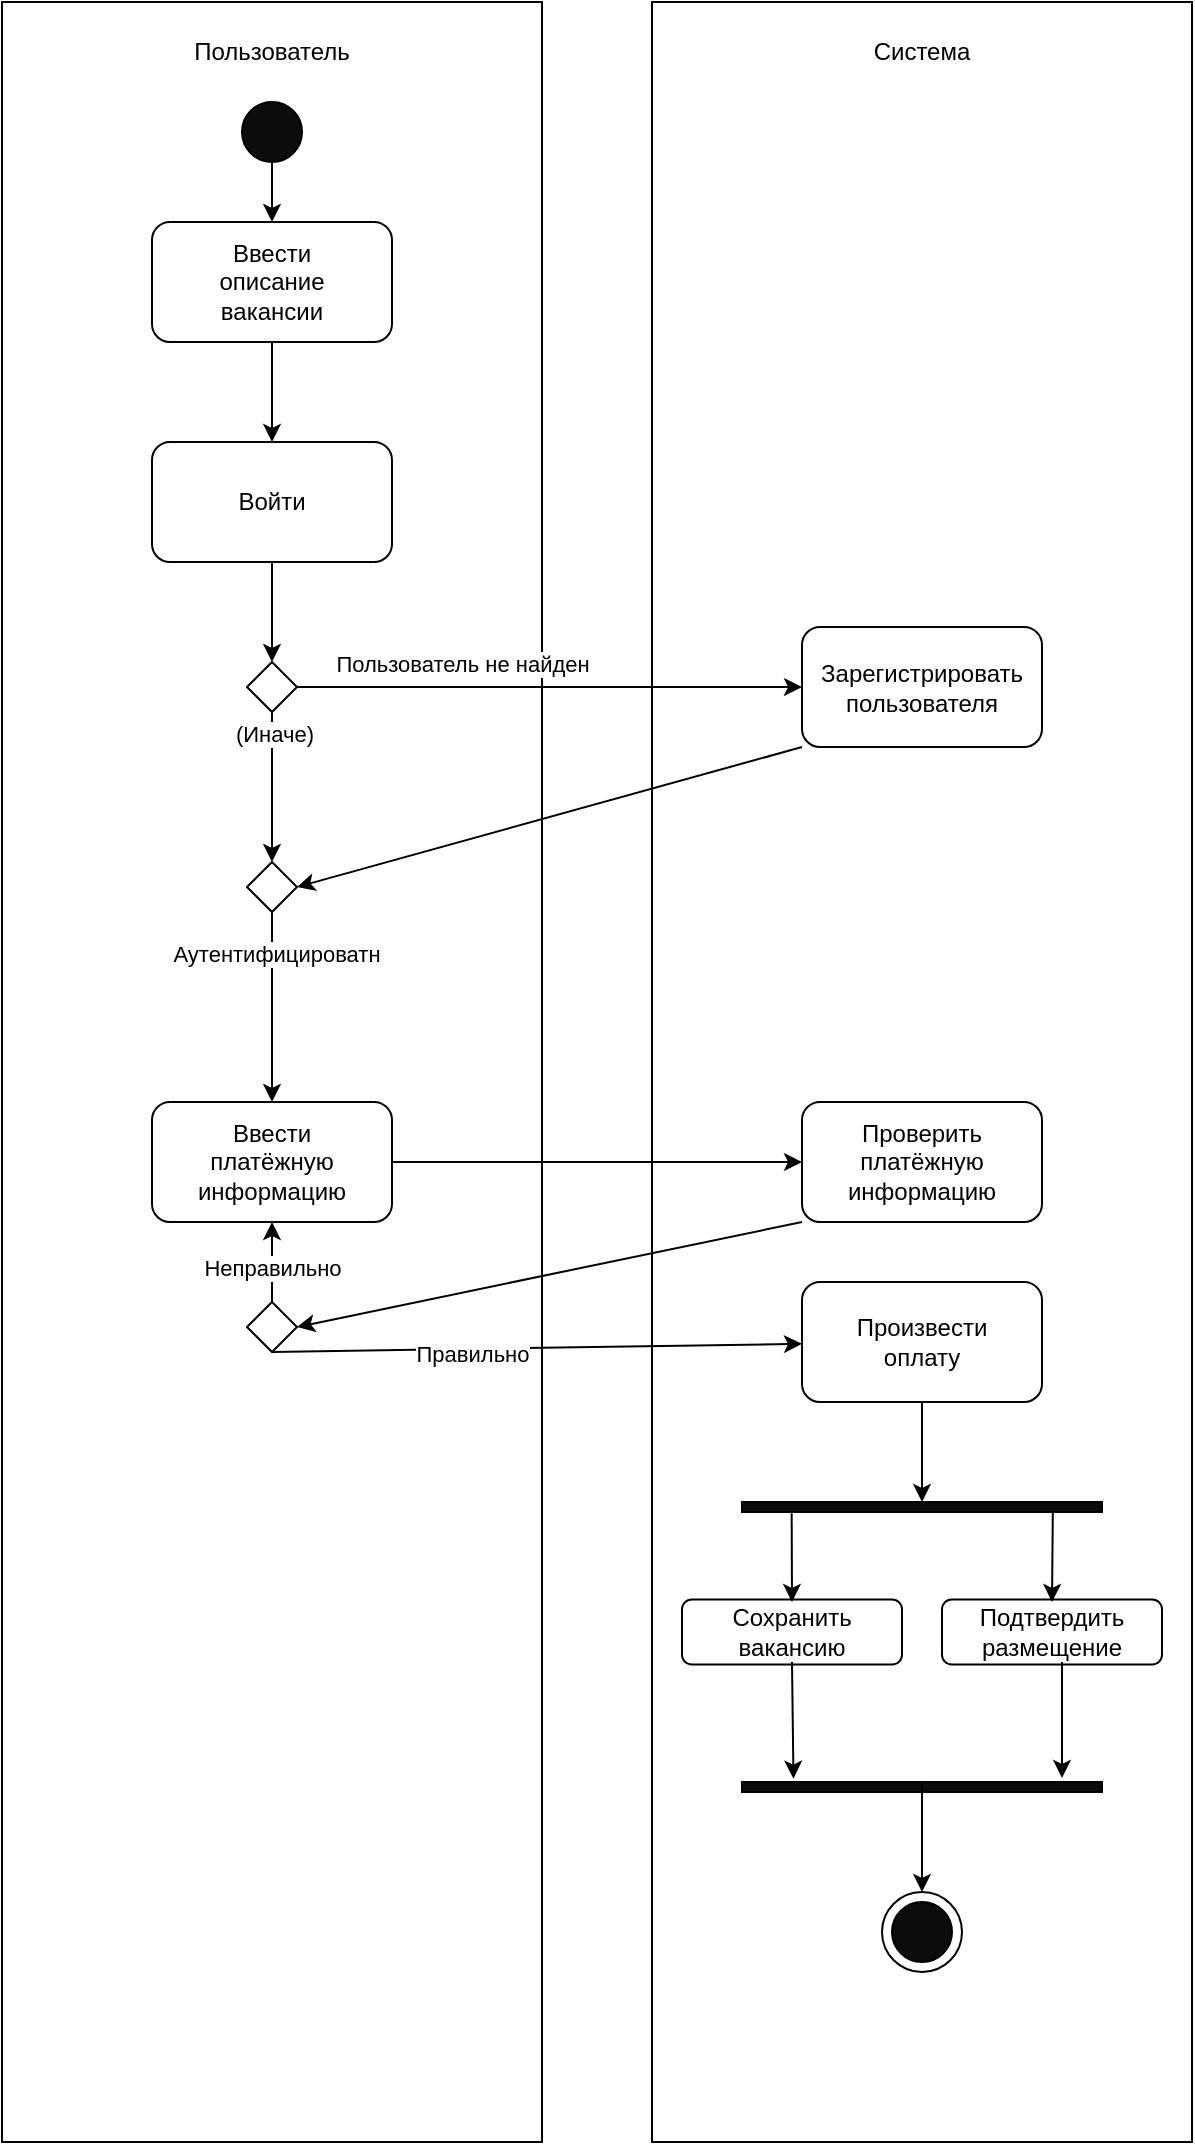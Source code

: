 <mxfile version="26.0.12">
  <diagram name="Страница — 1" id="uRjVJ8_HtTqweBU0vjMD">
    <mxGraphModel dx="864" dy="724" grid="1" gridSize="10" guides="1" tooltips="1" connect="1" arrows="1" fold="1" page="1" pageScale="1" pageWidth="827" pageHeight="1169" math="0" shadow="0">
      <root>
        <mxCell id="0" />
        <mxCell id="1" parent="0" />
        <mxCell id="Xy0VGoXK0ny5zmS5RHTQ-1" value="" style="rounded=0;whiteSpace=wrap;html=1;direction=south;" vertex="1" parent="1">
          <mxGeometry x="280" y="30" width="270" height="1070" as="geometry" />
        </mxCell>
        <mxCell id="Xy0VGoXK0ny5zmS5RHTQ-2" value="" style="rounded=0;whiteSpace=wrap;html=1;direction=south;" vertex="1" parent="1">
          <mxGeometry x="605" y="30" width="270" height="1070" as="geometry" />
        </mxCell>
        <mxCell id="Xy0VGoXK0ny5zmS5RHTQ-3" value="Пользователь" style="text;html=1;align=center;verticalAlign=middle;whiteSpace=wrap;rounded=0;" vertex="1" parent="1">
          <mxGeometry x="385" y="40" width="60" height="30" as="geometry" />
        </mxCell>
        <mxCell id="Xy0VGoXK0ny5zmS5RHTQ-4" value="Система" style="text;html=1;align=center;verticalAlign=middle;whiteSpace=wrap;rounded=0;" vertex="1" parent="1">
          <mxGeometry x="710" y="40" width="60" height="30" as="geometry" />
        </mxCell>
        <mxCell id="Xy0VGoXK0ny5zmS5RHTQ-40" style="edgeStyle=orthogonalEdgeStyle;rounded=0;orthogonalLoop=1;jettySize=auto;html=1;exitX=0.5;exitY=1;exitDx=0;exitDy=0;entryX=0.5;entryY=0;entryDx=0;entryDy=0;" edge="1" parent="1" source="Xy0VGoXK0ny5zmS5RHTQ-5" target="Xy0VGoXK0ny5zmS5RHTQ-7">
          <mxGeometry relative="1" as="geometry" />
        </mxCell>
        <mxCell id="Xy0VGoXK0ny5zmS5RHTQ-5" value="" style="rounded=1;whiteSpace=wrap;html=1;" vertex="1" parent="1">
          <mxGeometry x="355" y="140" width="120" height="60" as="geometry" />
        </mxCell>
        <mxCell id="Xy0VGoXK0ny5zmS5RHTQ-6" value="Ввести описание вакансии" style="text;html=1;align=center;verticalAlign=middle;whiteSpace=wrap;rounded=0;" vertex="1" parent="1">
          <mxGeometry x="385" y="155" width="60" height="30" as="geometry" />
        </mxCell>
        <mxCell id="Xy0VGoXK0ny5zmS5RHTQ-41" style="edgeStyle=orthogonalEdgeStyle;rounded=0;orthogonalLoop=1;jettySize=auto;html=1;exitX=0.5;exitY=1;exitDx=0;exitDy=0;entryX=0.5;entryY=0;entryDx=0;entryDy=0;" edge="1" parent="1" source="Xy0VGoXK0ny5zmS5RHTQ-7" target="Xy0VGoXK0ny5zmS5RHTQ-11">
          <mxGeometry relative="1" as="geometry" />
        </mxCell>
        <mxCell id="Xy0VGoXK0ny5zmS5RHTQ-7" value="" style="rounded=1;whiteSpace=wrap;html=1;" vertex="1" parent="1">
          <mxGeometry x="355" y="250" width="120" height="60" as="geometry" />
        </mxCell>
        <mxCell id="Xy0VGoXK0ny5zmS5RHTQ-8" value="Войти" style="text;html=1;align=center;verticalAlign=middle;whiteSpace=wrap;rounded=0;" vertex="1" parent="1">
          <mxGeometry x="385" y="265" width="60" height="30" as="geometry" />
        </mxCell>
        <mxCell id="Xy0VGoXK0ny5zmS5RHTQ-72" style="edgeStyle=orthogonalEdgeStyle;rounded=0;orthogonalLoop=1;jettySize=auto;html=1;exitX=1;exitY=0.5;exitDx=0;exitDy=0;entryX=0;entryY=0.5;entryDx=0;entryDy=0;" edge="1" parent="1" source="Xy0VGoXK0ny5zmS5RHTQ-9" target="Xy0VGoXK0ny5zmS5RHTQ-17">
          <mxGeometry relative="1" as="geometry" />
        </mxCell>
        <mxCell id="Xy0VGoXK0ny5zmS5RHTQ-9" value="" style="rounded=1;whiteSpace=wrap;html=1;" vertex="1" parent="1">
          <mxGeometry x="355" y="580" width="120" height="60" as="geometry" />
        </mxCell>
        <mxCell id="Xy0VGoXK0ny5zmS5RHTQ-10" value="Ввести платёжную информацию" style="text;html=1;align=center;verticalAlign=middle;whiteSpace=wrap;rounded=0;" vertex="1" parent="1">
          <mxGeometry x="385" y="595" width="60" height="30" as="geometry" />
        </mxCell>
        <mxCell id="Xy0VGoXK0ny5zmS5RHTQ-42" style="edgeStyle=orthogonalEdgeStyle;rounded=0;orthogonalLoop=1;jettySize=auto;html=1;exitX=0.5;exitY=1;exitDx=0;exitDy=0;entryX=0.5;entryY=0;entryDx=0;entryDy=0;" edge="1" parent="1" source="Xy0VGoXK0ny5zmS5RHTQ-11" target="Xy0VGoXK0ny5zmS5RHTQ-12">
          <mxGeometry relative="1" as="geometry" />
        </mxCell>
        <mxCell id="Xy0VGoXK0ny5zmS5RHTQ-49" value="(Иначе)" style="edgeLabel;html=1;align=center;verticalAlign=middle;resizable=0;points=[];" vertex="1" connectable="0" parent="Xy0VGoXK0ny5zmS5RHTQ-42">
          <mxGeometry x="-0.707" y="1" relative="1" as="geometry">
            <mxPoint as="offset" />
          </mxGeometry>
        </mxCell>
        <mxCell id="Xy0VGoXK0ny5zmS5RHTQ-50" style="edgeStyle=orthogonalEdgeStyle;rounded=0;orthogonalLoop=1;jettySize=auto;html=1;exitX=1;exitY=0.5;exitDx=0;exitDy=0;entryX=0;entryY=0.5;entryDx=0;entryDy=0;" edge="1" parent="1" source="Xy0VGoXK0ny5zmS5RHTQ-11" target="Xy0VGoXK0ny5zmS5RHTQ-15">
          <mxGeometry relative="1" as="geometry" />
        </mxCell>
        <mxCell id="Xy0VGoXK0ny5zmS5RHTQ-53" value="Пользователь не найден" style="edgeLabel;html=1;align=center;verticalAlign=middle;resizable=0;points=[];" vertex="1" connectable="0" parent="Xy0VGoXK0ny5zmS5RHTQ-50">
          <mxGeometry x="-0.562" y="1" relative="1" as="geometry">
            <mxPoint x="27" y="-11" as="offset" />
          </mxGeometry>
        </mxCell>
        <mxCell id="Xy0VGoXK0ny5zmS5RHTQ-11" value="" style="rhombus;whiteSpace=wrap;html=1;" vertex="1" parent="1">
          <mxGeometry x="402.5" y="360" width="25" height="25" as="geometry" />
        </mxCell>
        <mxCell id="Xy0VGoXK0ny5zmS5RHTQ-43" style="edgeStyle=orthogonalEdgeStyle;rounded=0;orthogonalLoop=1;jettySize=auto;html=1;exitX=0.5;exitY=1;exitDx=0;exitDy=0;entryX=0.5;entryY=0;entryDx=0;entryDy=0;" edge="1" parent="1" source="Xy0VGoXK0ny5zmS5RHTQ-12" target="Xy0VGoXK0ny5zmS5RHTQ-9">
          <mxGeometry relative="1" as="geometry" />
        </mxCell>
        <mxCell id="Xy0VGoXK0ny5zmS5RHTQ-47" value="Text" style="edgeLabel;html=1;align=center;verticalAlign=middle;resizable=0;points=[];" vertex="1" connectable="0" parent="Xy0VGoXK0ny5zmS5RHTQ-43">
          <mxGeometry x="-0.57" y="1" relative="1" as="geometry">
            <mxPoint x="-1" as="offset" />
          </mxGeometry>
        </mxCell>
        <mxCell id="Xy0VGoXK0ny5zmS5RHTQ-48" value="Аутентифицироватн" style="edgeLabel;html=1;align=center;verticalAlign=middle;resizable=0;points=[];" vertex="1" connectable="0" parent="Xy0VGoXK0ny5zmS5RHTQ-43">
          <mxGeometry x="-0.57" y="2" relative="1" as="geometry">
            <mxPoint as="offset" />
          </mxGeometry>
        </mxCell>
        <mxCell id="Xy0VGoXK0ny5zmS5RHTQ-12" value="" style="rhombus;whiteSpace=wrap;html=1;" vertex="1" parent="1">
          <mxGeometry x="402.5" y="460" width="25" height="25" as="geometry" />
        </mxCell>
        <mxCell id="Xy0VGoXK0ny5zmS5RHTQ-44" style="edgeStyle=orthogonalEdgeStyle;rounded=0;orthogonalLoop=1;jettySize=auto;html=1;exitX=0.5;exitY=0;exitDx=0;exitDy=0;entryX=0.5;entryY=1;entryDx=0;entryDy=0;" edge="1" parent="1" source="Xy0VGoXK0ny5zmS5RHTQ-13" target="Xy0VGoXK0ny5zmS5RHTQ-9">
          <mxGeometry relative="1" as="geometry" />
        </mxCell>
        <mxCell id="Xy0VGoXK0ny5zmS5RHTQ-55" value="Неправильно" style="edgeLabel;html=1;align=center;verticalAlign=middle;resizable=0;points=[];" vertex="1" connectable="0" parent="Xy0VGoXK0ny5zmS5RHTQ-44">
          <mxGeometry x="-0.153" y="3" relative="1" as="geometry">
            <mxPoint x="3" as="offset" />
          </mxGeometry>
        </mxCell>
        <mxCell id="Xy0VGoXK0ny5zmS5RHTQ-13" value="" style="rhombus;whiteSpace=wrap;html=1;" vertex="1" parent="1">
          <mxGeometry x="402.5" y="680" width="25" height="25" as="geometry" />
        </mxCell>
        <mxCell id="Xy0VGoXK0ny5zmS5RHTQ-15" value="" style="rounded=1;whiteSpace=wrap;html=1;" vertex="1" parent="1">
          <mxGeometry x="680" y="342.5" width="120" height="60" as="geometry" />
        </mxCell>
        <mxCell id="Xy0VGoXK0ny5zmS5RHTQ-16" value="Зарегистрировать пользователя" style="text;html=1;align=center;verticalAlign=middle;whiteSpace=wrap;rounded=0;" vertex="1" parent="1">
          <mxGeometry x="710" y="357.5" width="60" height="30" as="geometry" />
        </mxCell>
        <mxCell id="Xy0VGoXK0ny5zmS5RHTQ-17" value="" style="rounded=1;whiteSpace=wrap;html=1;" vertex="1" parent="1">
          <mxGeometry x="680" y="580" width="120" height="60" as="geometry" />
        </mxCell>
        <mxCell id="Xy0VGoXK0ny5zmS5RHTQ-18" value="Проверить платёжную информацию" style="text;html=1;align=center;verticalAlign=middle;whiteSpace=wrap;rounded=0;" vertex="1" parent="1">
          <mxGeometry x="710" y="595" width="60" height="30" as="geometry" />
        </mxCell>
        <mxCell id="Xy0VGoXK0ny5zmS5RHTQ-60" style="edgeStyle=orthogonalEdgeStyle;rounded=0;orthogonalLoop=1;jettySize=auto;html=1;exitX=0.5;exitY=1;exitDx=0;exitDy=0;entryX=0.5;entryY=0;entryDx=0;entryDy=0;" edge="1" parent="1" source="Xy0VGoXK0ny5zmS5RHTQ-19" target="Xy0VGoXK0ny5zmS5RHTQ-28">
          <mxGeometry relative="1" as="geometry" />
        </mxCell>
        <mxCell id="Xy0VGoXK0ny5zmS5RHTQ-19" value="" style="rounded=1;whiteSpace=wrap;html=1;" vertex="1" parent="1">
          <mxGeometry x="680" y="670" width="120" height="60" as="geometry" />
        </mxCell>
        <mxCell id="Xy0VGoXK0ny5zmS5RHTQ-20" value="Произвести оплату" style="text;html=1;align=center;verticalAlign=middle;whiteSpace=wrap;rounded=0;" vertex="1" parent="1">
          <mxGeometry x="710" y="685" width="60" height="30" as="geometry" />
        </mxCell>
        <mxCell id="Xy0VGoXK0ny5zmS5RHTQ-28" value="" style="rounded=0;whiteSpace=wrap;html=1;gradientColor=none;fillColor=#0C0C0C;fillStyle=auto;" vertex="1" parent="1">
          <mxGeometry x="650" y="780" width="180" height="5" as="geometry" />
        </mxCell>
        <mxCell id="Xy0VGoXK0ny5zmS5RHTQ-29" value="" style="rounded=1;whiteSpace=wrap;html=1;" vertex="1" parent="1">
          <mxGeometry x="620" y="828.75" width="110" height="32.5" as="geometry" />
        </mxCell>
        <mxCell id="Xy0VGoXK0ny5zmS5RHTQ-30" value="Сохранить вакансию" style="text;html=1;align=center;verticalAlign=middle;whiteSpace=wrap;rounded=0;" vertex="1" parent="1">
          <mxGeometry x="645" y="830" width="60" height="30" as="geometry" />
        </mxCell>
        <mxCell id="Xy0VGoXK0ny5zmS5RHTQ-34" value="" style="rounded=1;whiteSpace=wrap;html=1;" vertex="1" parent="1">
          <mxGeometry x="750" y="828.75" width="110" height="32.5" as="geometry" />
        </mxCell>
        <mxCell id="Xy0VGoXK0ny5zmS5RHTQ-66" style="edgeStyle=orthogonalEdgeStyle;rounded=0;orthogonalLoop=1;jettySize=auto;html=1;exitX=0.5;exitY=0;exitDx=0;exitDy=0;" edge="1" parent="1" source="Xy0VGoXK0ny5zmS5RHTQ-33">
          <mxGeometry relative="1" as="geometry">
            <mxPoint x="805.412" y="830.118" as="targetPoint" />
          </mxGeometry>
        </mxCell>
        <mxCell id="Xy0VGoXK0ny5zmS5RHTQ-33" value="Подтвердить размещение" style="text;html=1;align=center;verticalAlign=middle;whiteSpace=wrap;rounded=0;" vertex="1" parent="1">
          <mxGeometry x="775" y="830" width="60" height="30" as="geometry" />
        </mxCell>
        <mxCell id="Xy0VGoXK0ny5zmS5RHTQ-35" value="" style="rounded=0;whiteSpace=wrap;html=1;gradientColor=none;fillColor=#0C0C0C;fillStyle=auto;" vertex="1" parent="1">
          <mxGeometry x="650" y="920" width="180" height="5" as="geometry" />
        </mxCell>
        <mxCell id="Xy0VGoXK0ny5zmS5RHTQ-39" style="edgeStyle=orthogonalEdgeStyle;rounded=0;orthogonalLoop=1;jettySize=auto;html=1;exitX=0.5;exitY=1;exitDx=0;exitDy=0;entryX=0.5;entryY=0;entryDx=0;entryDy=0;" edge="1" parent="1" source="Xy0VGoXK0ny5zmS5RHTQ-36" target="Xy0VGoXK0ny5zmS5RHTQ-5">
          <mxGeometry relative="1" as="geometry" />
        </mxCell>
        <mxCell id="Xy0VGoXK0ny5zmS5RHTQ-36" value="" style="ellipse;whiteSpace=wrap;html=1;aspect=fixed;fillColor=#0C0C0C;" vertex="1" parent="1">
          <mxGeometry x="400" y="80" width="30" height="30" as="geometry" />
        </mxCell>
        <mxCell id="Xy0VGoXK0ny5zmS5RHTQ-38" value="" style="ellipse;whiteSpace=wrap;html=1;aspect=fixed;" vertex="1" parent="1">
          <mxGeometry x="720" y="975" width="40" height="40" as="geometry" />
        </mxCell>
        <mxCell id="Xy0VGoXK0ny5zmS5RHTQ-37" value="" style="ellipse;whiteSpace=wrap;html=1;aspect=fixed;fillColor=#0C0C0C;" vertex="1" parent="1">
          <mxGeometry x="725" y="980" width="30" height="30" as="geometry" />
        </mxCell>
        <mxCell id="Xy0VGoXK0ny5zmS5RHTQ-46" value="" style="endArrow=classic;html=1;rounded=0;entryX=1;entryY=0.5;entryDx=0;entryDy=0;exitX=0;exitY=1;exitDx=0;exitDy=0;" edge="1" parent="1" source="Xy0VGoXK0ny5zmS5RHTQ-17" target="Xy0VGoXK0ny5zmS5RHTQ-13">
          <mxGeometry width="50" height="50" relative="1" as="geometry">
            <mxPoint x="700" y="410" as="sourcePoint" />
            <mxPoint x="750" y="360" as="targetPoint" />
          </mxGeometry>
        </mxCell>
        <mxCell id="Xy0VGoXK0ny5zmS5RHTQ-54" value="" style="endArrow=classic;html=1;rounded=0;entryX=1;entryY=0.5;entryDx=0;entryDy=0;exitX=0;exitY=1;exitDx=0;exitDy=0;" edge="1" parent="1" source="Xy0VGoXK0ny5zmS5RHTQ-15" target="Xy0VGoXK0ny5zmS5RHTQ-12">
          <mxGeometry width="50" height="50" relative="1" as="geometry">
            <mxPoint x="720" y="430" as="sourcePoint" />
            <mxPoint x="467" y="482" as="targetPoint" />
          </mxGeometry>
        </mxCell>
        <mxCell id="Xy0VGoXK0ny5zmS5RHTQ-58" value="" style="endArrow=classic;html=1;rounded=0;exitX=0.5;exitY=1;exitDx=0;exitDy=0;" edge="1" parent="1" source="Xy0VGoXK0ny5zmS5RHTQ-13" target="Xy0VGoXK0ny5zmS5RHTQ-19">
          <mxGeometry width="50" height="50" relative="1" as="geometry">
            <mxPoint x="620" y="756.5" as="sourcePoint" />
            <mxPoint x="367" y="808.5" as="targetPoint" />
          </mxGeometry>
        </mxCell>
        <mxCell id="Xy0VGoXK0ny5zmS5RHTQ-59" value="Правильно" style="edgeLabel;html=1;align=center;verticalAlign=middle;resizable=0;points=[];" vertex="1" connectable="0" parent="Xy0VGoXK0ny5zmS5RHTQ-58">
          <mxGeometry x="-0.249" y="-2" relative="1" as="geometry">
            <mxPoint as="offset" />
          </mxGeometry>
        </mxCell>
        <mxCell id="Xy0VGoXK0ny5zmS5RHTQ-62" value="" style="endArrow=classic;html=1;rounded=0;entryX=0.5;entryY=0;entryDx=0;entryDy=0;exitX=0.138;exitY=1.129;exitDx=0;exitDy=0;exitPerimeter=0;" edge="1" parent="1" source="Xy0VGoXK0ny5zmS5RHTQ-28" target="Xy0VGoXK0ny5zmS5RHTQ-30">
          <mxGeometry width="50" height="50" relative="1" as="geometry">
            <mxPoint x="675" y="800" as="sourcePoint" />
            <mxPoint x="580" y="760" as="targetPoint" />
          </mxGeometry>
        </mxCell>
        <mxCell id="Xy0VGoXK0ny5zmS5RHTQ-65" value="" style="endArrow=classic;html=1;rounded=0;exitX=0.143;exitY=0.565;exitDx=0;exitDy=0;exitPerimeter=0;entryX=0.5;entryY=0;entryDx=0;entryDy=0;" edge="1" parent="1" target="Xy0VGoXK0ny5zmS5RHTQ-33">
          <mxGeometry width="50" height="50" relative="1" as="geometry">
            <mxPoint x="805.41" y="785" as="sourcePoint" />
            <mxPoint x="804" y="820" as="targetPoint" />
          </mxGeometry>
        </mxCell>
        <mxCell id="Xy0VGoXK0ny5zmS5RHTQ-67" value="" style="endArrow=classic;html=1;rounded=0;exitX=0.5;exitY=1;exitDx=0;exitDy=0;entryX=0.143;entryY=-0.329;entryDx=0;entryDy=0;entryPerimeter=0;" edge="1" parent="1" source="Xy0VGoXK0ny5zmS5RHTQ-30" target="Xy0VGoXK0ny5zmS5RHTQ-35">
          <mxGeometry width="50" height="50" relative="1" as="geometry">
            <mxPoint x="675.41" y="873" as="sourcePoint" />
            <mxPoint x="680" y="910" as="targetPoint" />
          </mxGeometry>
        </mxCell>
        <mxCell id="Xy0VGoXK0ny5zmS5RHTQ-70" value="" style="endArrow=classic;html=1;rounded=0;exitX=0.5;exitY=1;exitDx=0;exitDy=0;" edge="1" parent="1">
          <mxGeometry width="50" height="50" relative="1" as="geometry">
            <mxPoint x="810" y="860" as="sourcePoint" />
            <mxPoint x="810" y="918" as="targetPoint" />
          </mxGeometry>
        </mxCell>
        <mxCell id="Xy0VGoXK0ny5zmS5RHTQ-71" value="" style="endArrow=classic;html=1;rounded=0;exitX=0.5;exitY=0;exitDx=0;exitDy=0;entryX=0.5;entryY=0;entryDx=0;entryDy=0;" edge="1" parent="1" source="Xy0VGoXK0ny5zmS5RHTQ-35" target="Xy0VGoXK0ny5zmS5RHTQ-38">
          <mxGeometry width="50" height="50" relative="1" as="geometry">
            <mxPoint x="739.41" y="922" as="sourcePoint" />
            <mxPoint x="740" y="960" as="targetPoint" />
          </mxGeometry>
        </mxCell>
      </root>
    </mxGraphModel>
  </diagram>
</mxfile>
